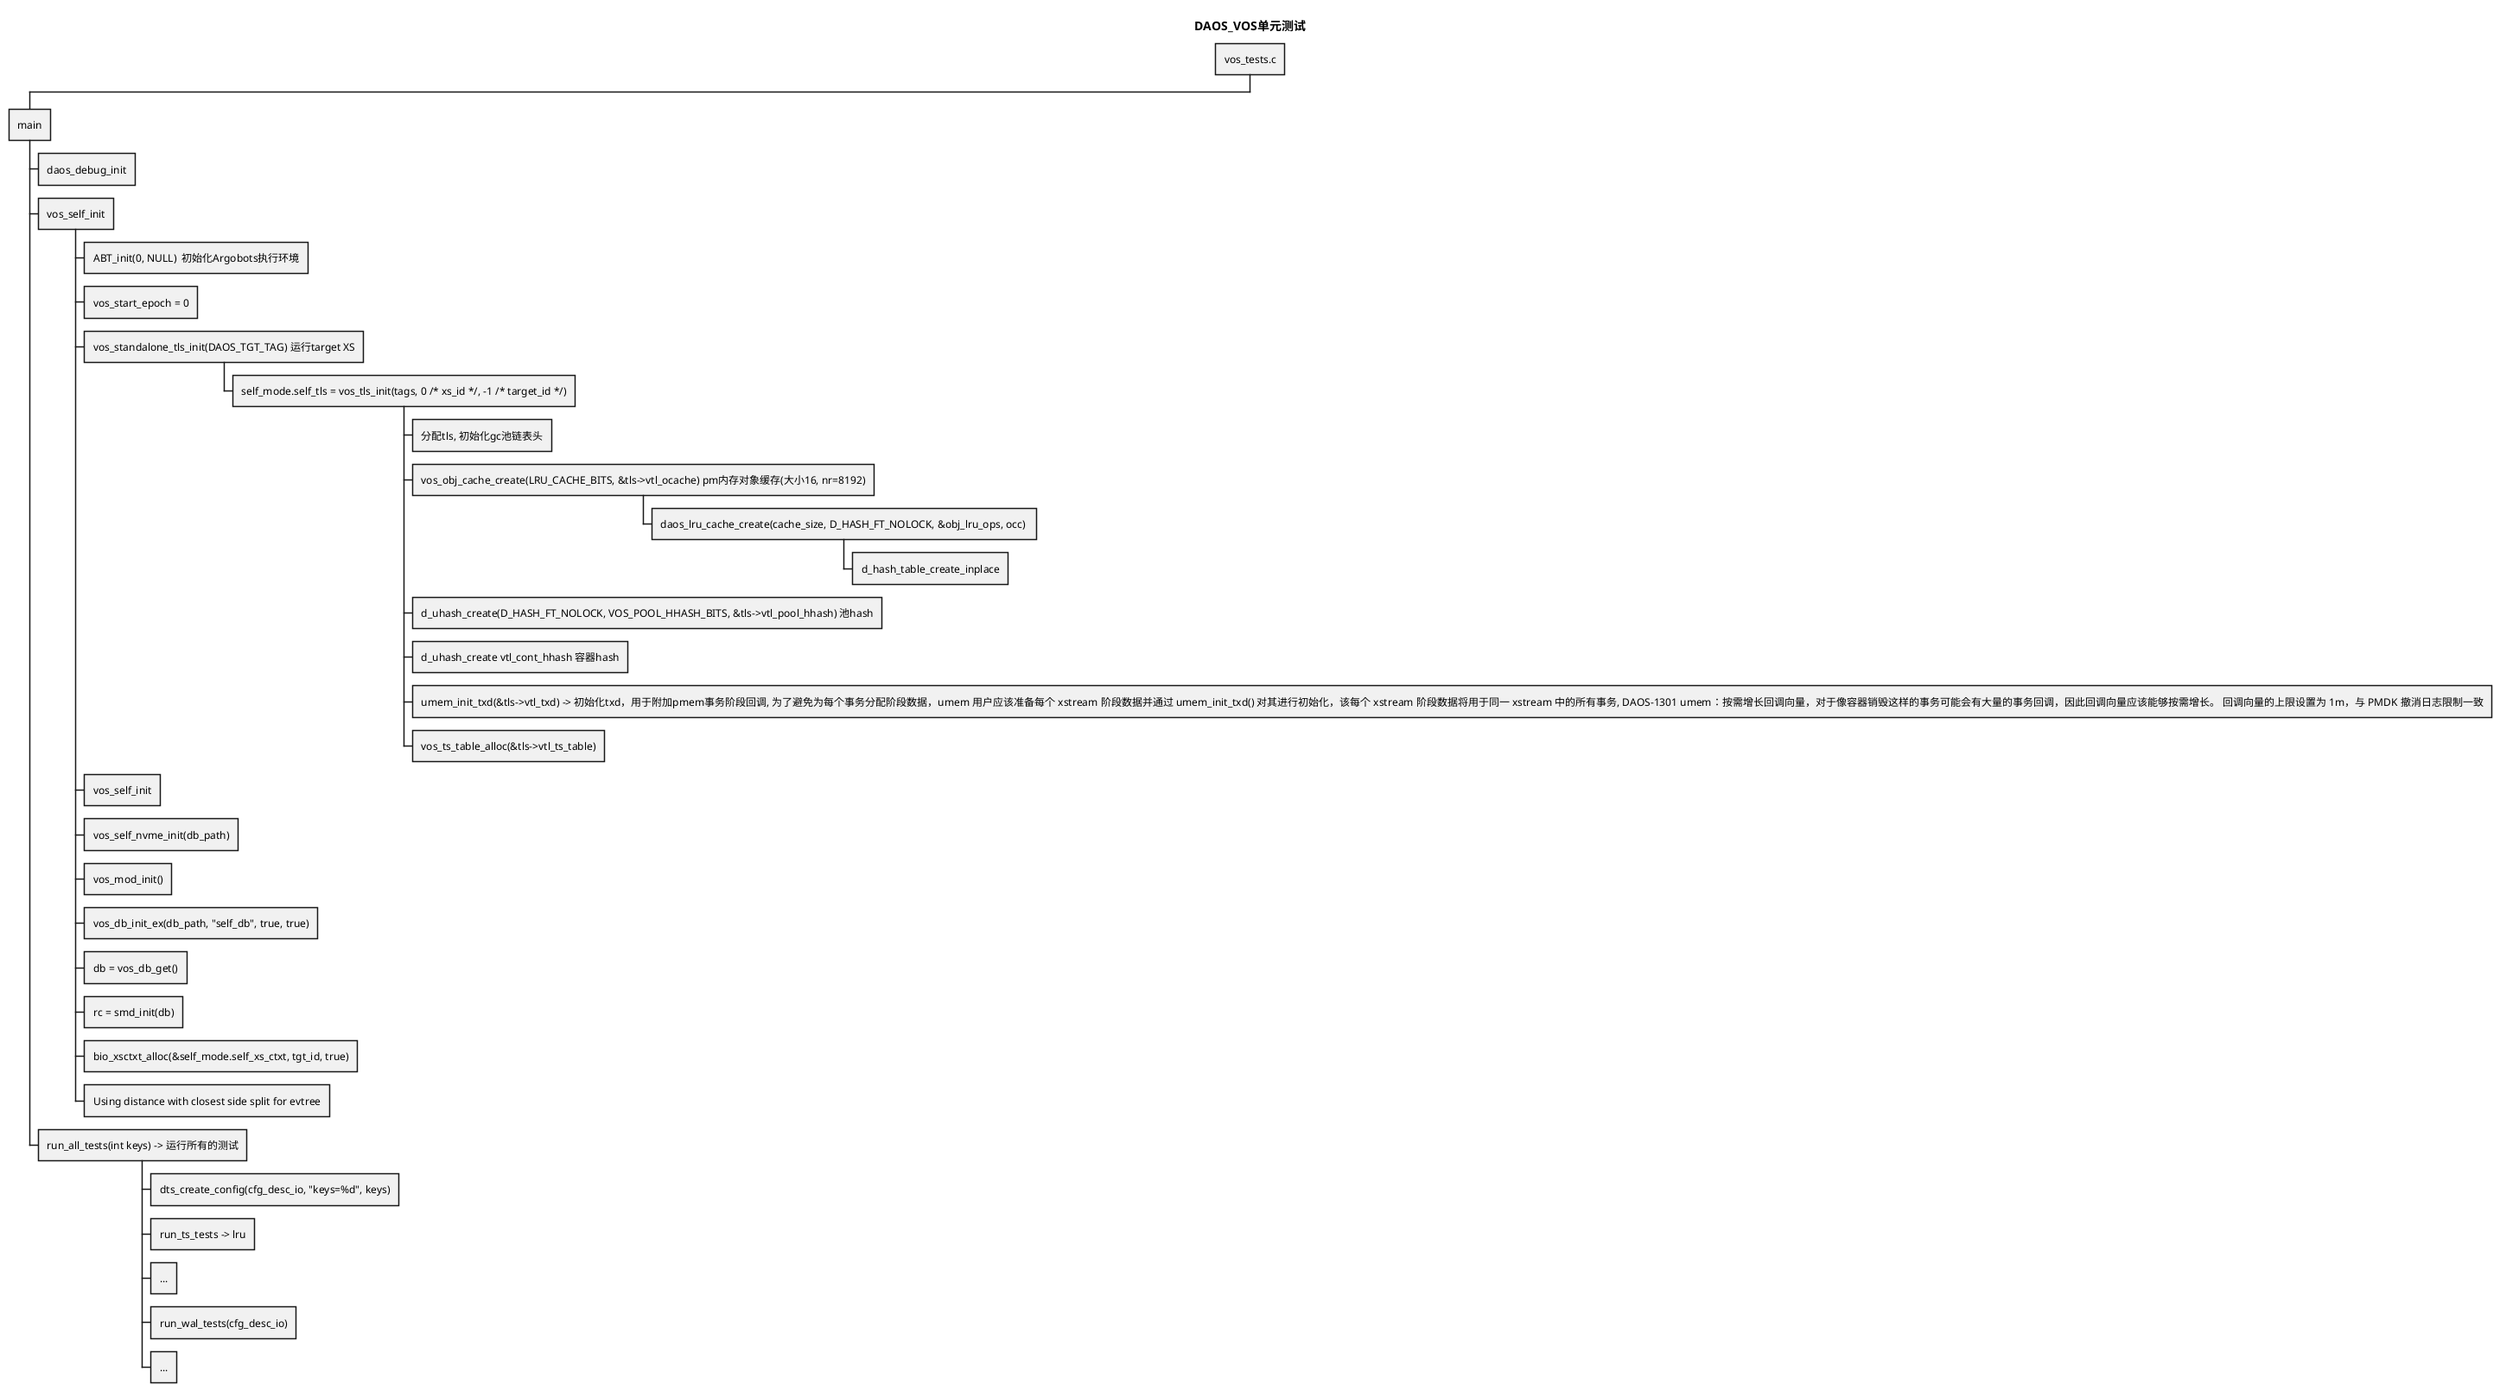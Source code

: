'在线渲染: https://www.planttext.com/'
'使用文档: https://plantuml.com/zh/sequence-diagram'


@startwbs

title DAOS_VOS单元测试

+ vos_tests.c
 + main
  + daos_debug_init
  + vos_self_init
   + ABT_init(0, NULL)  初始化Argobots执行环境
   + vos_start_epoch = 0
   + vos_standalone_tls_init(DAOS_TGT_TAG) 运行target XS
    + self_mode.self_tls = vos_tls_init(tags, 0 /* xs_id */, -1 /* target_id */)
     + 分配tls, 初始化gc池链表头
     + vos_obj_cache_create(LRU_CACHE_BITS, &tls->vtl_ocache) pm内存对象缓存(大小16, nr=8192)
      + daos_lru_cache_create(cache_size, D_HASH_FT_NOLOCK, &obj_lru_ops, occ) 
       + d_hash_table_create_inplace
     + d_uhash_create(D_HASH_FT_NOLOCK, VOS_POOL_HHASH_BITS, &tls->vtl_pool_hhash) 池hash
     + d_uhash_create vtl_cont_hhash 容器hash
     + umem_init_txd(&tls->vtl_txd) -> 初始化txd，用于附加pmem事务阶段回调, 为了避免为每个事务分配阶段数据，umem 用户应该准备每个 xstream 阶段数据并通过 umem_init_txd() 对其进行初始化，该每个 xstream 阶段数据将用于同一 xstream 中的所有事务, DAOS-1301 umem：按需增长回调向量，对于像容器销毁这样的事务可能会有大量的事务回调，因此回调向量应该能够按需增长。 回调向量的上限设置为 1m，与 PMDK 撤消日志限制一致
     + vos_ts_table_alloc(&tls->vtl_ts_table)
   + vos_self_init
   + vos_self_nvme_init(db_path)
   + vos_mod_init()
   + vos_db_init_ex(db_path, "self_db", true, true)
   + db = vos_db_get()
   + rc = smd_init(db)
   + bio_xsctxt_alloc(&self_mode.self_xs_ctxt, tgt_id, true)
   + Using distance with closest side split for evtree
  + run_all_tests(int keys) -> 运行所有的测试
   + dts_create_config(cfg_desc_io, "keys=%d", keys)
   + run_ts_tests -> lru
   + ...
   + run_wal_tests(cfg_desc_io)
   + ...

@endwbs
